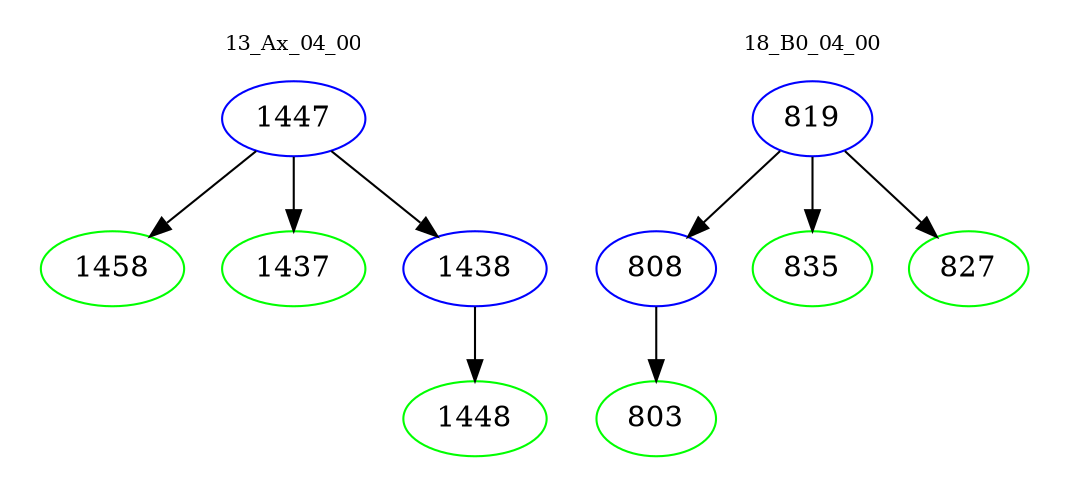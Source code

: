 digraph{
subgraph cluster_0 {
color = white
label = "13_Ax_04_00";
fontsize=10;
T0_1447 [label="1447", color="blue"]
T0_1447 -> T0_1458 [color="black"]
T0_1458 [label="1458", color="green"]
T0_1447 -> T0_1437 [color="black"]
T0_1437 [label="1437", color="green"]
T0_1447 -> T0_1438 [color="black"]
T0_1438 [label="1438", color="blue"]
T0_1438 -> T0_1448 [color="black"]
T0_1448 [label="1448", color="green"]
}
subgraph cluster_1 {
color = white
label = "18_B0_04_00";
fontsize=10;
T1_819 [label="819", color="blue"]
T1_819 -> T1_808 [color="black"]
T1_808 [label="808", color="blue"]
T1_808 -> T1_803 [color="black"]
T1_803 [label="803", color="green"]
T1_819 -> T1_835 [color="black"]
T1_835 [label="835", color="green"]
T1_819 -> T1_827 [color="black"]
T1_827 [label="827", color="green"]
}
}
